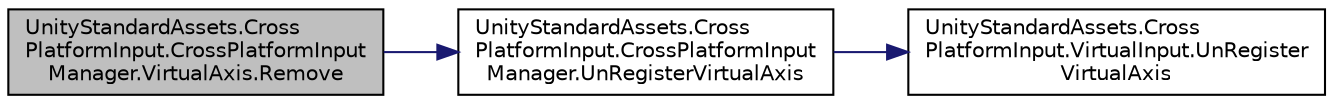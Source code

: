 digraph "UnityStandardAssets.CrossPlatformInput.CrossPlatformInputManager.VirtualAxis.Remove"
{
 // LATEX_PDF_SIZE
  edge [fontname="Helvetica",fontsize="10",labelfontname="Helvetica",labelfontsize="10"];
  node [fontname="Helvetica",fontsize="10",shape=record];
  rankdir="LR";
  Node2 [label="UnityStandardAssets.Cross\lPlatformInput.CrossPlatformInput\lManager.VirtualAxis.Remove",height=0.2,width=0.4,color="black", fillcolor="grey75", style="filled", fontcolor="black",tooltip=" "];
  Node2 -> Node3 [color="midnightblue",fontsize="10",style="solid",fontname="Helvetica"];
  Node3 [label="UnityStandardAssets.Cross\lPlatformInput.CrossPlatformInput\lManager.UnRegisterVirtualAxis",height=0.2,width=0.4,color="black", fillcolor="white", style="filled",URL="$class_unity_standard_assets_1_1_cross_platform_input_1_1_cross_platform_input_manager.html#a1fe0c362a754984b83e2e228b0adf3a6",tooltip=" "];
  Node3 -> Node4 [color="midnightblue",fontsize="10",style="solid",fontname="Helvetica"];
  Node4 [label="UnityStandardAssets.Cross\lPlatformInput.VirtualInput.UnRegister\lVirtualAxis",height=0.2,width=0.4,color="black", fillcolor="white", style="filled",URL="$class_unity_standard_assets_1_1_cross_platform_input_1_1_virtual_input.html#a97ed9f03493198eab55eb47e9fa77801",tooltip=" "];
}
